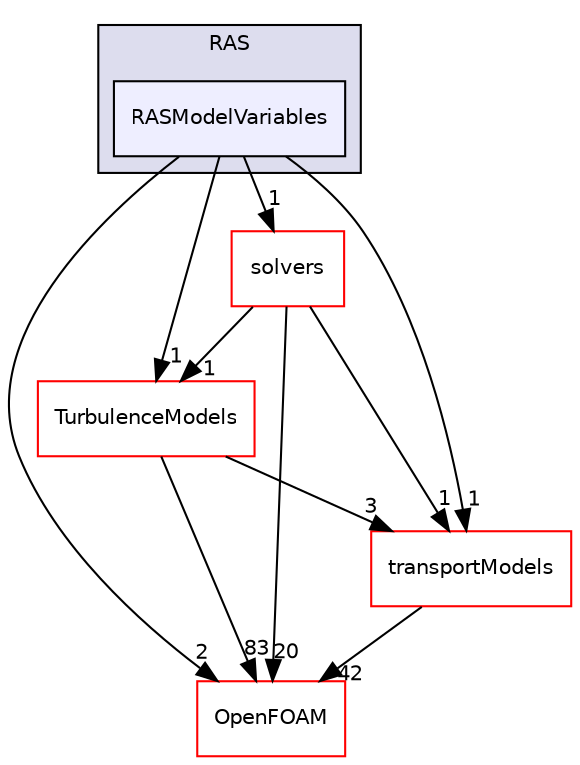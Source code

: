 digraph "src/optimisation/adjointOptimisation/adjoint/turbulenceModels/turbulenceModelVariables/RAS/RASModelVariables" {
  bgcolor=transparent;
  compound=true
  node [ fontsize="10", fontname="Helvetica"];
  edge [ labelfontsize="10", labelfontname="Helvetica"];
  subgraph clusterdir_0d3b4d17d2476179137ac5a7e531956f {
    graph [ bgcolor="#ddddee", pencolor="black", label="RAS" fontname="Helvetica", fontsize="10", URL="dir_0d3b4d17d2476179137ac5a7e531956f.html"]
  dir_d55bae0624b7e279cf321094a044bdb3 [shape=box, label="RASModelVariables", style="filled", fillcolor="#eeeeff", pencolor="black", URL="dir_d55bae0624b7e279cf321094a044bdb3.html"];
  }
  dir_f1ea2e00111d8324be054b4e32e6ee53 [shape=box label="solvers" color="red" URL="dir_f1ea2e00111d8324be054b4e32e6ee53.html"];
  dir_1eda626aeac0f0ad2848c36acaa5d501 [shape=box label="TurbulenceModels" color="red" URL="dir_1eda626aeac0f0ad2848c36acaa5d501.html"];
  dir_c5473ff19b20e6ec4dfe5c310b3778a8 [shape=box label="OpenFOAM" color="red" URL="dir_c5473ff19b20e6ec4dfe5c310b3778a8.html"];
  dir_9415e59289a6feeb24164dafa70a594f [shape=box label="transportModels" color="red" URL="dir_9415e59289a6feeb24164dafa70a594f.html"];
  dir_f1ea2e00111d8324be054b4e32e6ee53->dir_1eda626aeac0f0ad2848c36acaa5d501 [headlabel="1", labeldistance=1.5 headhref="dir_002894_002933.html"];
  dir_f1ea2e00111d8324be054b4e32e6ee53->dir_c5473ff19b20e6ec4dfe5c310b3778a8 [headlabel="20", labeldistance=1.5 headhref="dir_002894_002151.html"];
  dir_f1ea2e00111d8324be054b4e32e6ee53->dir_9415e59289a6feeb24164dafa70a594f [headlabel="1", labeldistance=1.5 headhref="dir_002894_000855.html"];
  dir_1eda626aeac0f0ad2848c36acaa5d501->dir_c5473ff19b20e6ec4dfe5c310b3778a8 [headlabel="83", labeldistance=1.5 headhref="dir_002933_002151.html"];
  dir_1eda626aeac0f0ad2848c36acaa5d501->dir_9415e59289a6feeb24164dafa70a594f [headlabel="3", labeldistance=1.5 headhref="dir_002933_000855.html"];
  dir_9415e59289a6feeb24164dafa70a594f->dir_c5473ff19b20e6ec4dfe5c310b3778a8 [headlabel="42", labeldistance=1.5 headhref="dir_000855_002151.html"];
  dir_d55bae0624b7e279cf321094a044bdb3->dir_f1ea2e00111d8324be054b4e32e6ee53 [headlabel="1", labeldistance=1.5 headhref="dir_002941_002894.html"];
  dir_d55bae0624b7e279cf321094a044bdb3->dir_1eda626aeac0f0ad2848c36acaa5d501 [headlabel="1", labeldistance=1.5 headhref="dir_002941_002933.html"];
  dir_d55bae0624b7e279cf321094a044bdb3->dir_c5473ff19b20e6ec4dfe5c310b3778a8 [headlabel="2", labeldistance=1.5 headhref="dir_002941_002151.html"];
  dir_d55bae0624b7e279cf321094a044bdb3->dir_9415e59289a6feeb24164dafa70a594f [headlabel="1", labeldistance=1.5 headhref="dir_002941_000855.html"];
}
